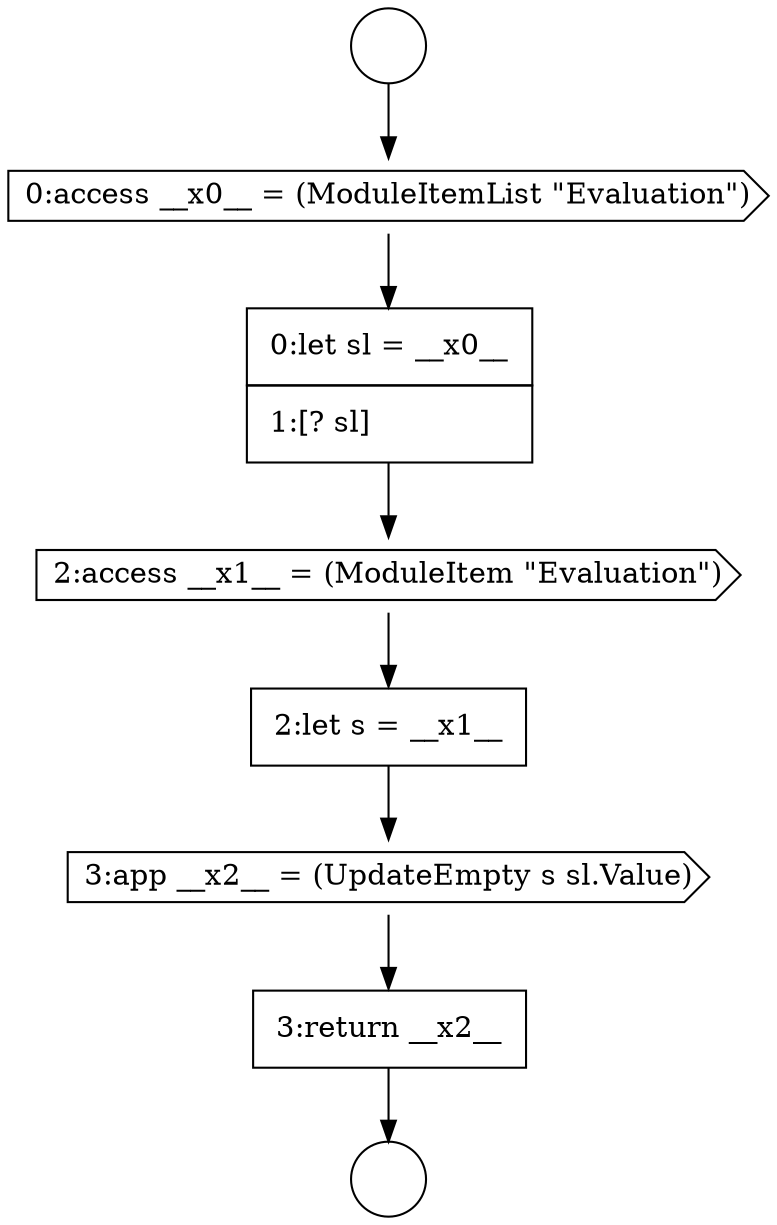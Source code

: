 digraph {
  node9552 [shape=circle label=" " color="black" fillcolor="white" style=filled]
  node9557 [shape=cds, label=<<font color="black">3:app __x2__ = (UpdateEmpty s sl.Value)</font>> color="black" fillcolor="white" style=filled]
  node9556 [shape=none, margin=0, label=<<font color="black">
    <table border="0" cellborder="1" cellspacing="0" cellpadding="10">
      <tr><td align="left">2:let s = __x1__</td></tr>
    </table>
  </font>> color="black" fillcolor="white" style=filled]
  node9554 [shape=none, margin=0, label=<<font color="black">
    <table border="0" cellborder="1" cellspacing="0" cellpadding="10">
      <tr><td align="left">0:let sl = __x0__</td></tr>
      <tr><td align="left">1:[? sl]</td></tr>
    </table>
  </font>> color="black" fillcolor="white" style=filled]
  node9555 [shape=cds, label=<<font color="black">2:access __x1__ = (ModuleItem &quot;Evaluation&quot;)</font>> color="black" fillcolor="white" style=filled]
  node9553 [shape=cds, label=<<font color="black">0:access __x0__ = (ModuleItemList &quot;Evaluation&quot;)</font>> color="black" fillcolor="white" style=filled]
  node9551 [shape=circle label=" " color="black" fillcolor="white" style=filled]
  node9558 [shape=none, margin=0, label=<<font color="black">
    <table border="0" cellborder="1" cellspacing="0" cellpadding="10">
      <tr><td align="left">3:return __x2__</td></tr>
    </table>
  </font>> color="black" fillcolor="white" style=filled]
  node9557 -> node9558 [ color="black"]
  node9555 -> node9556 [ color="black"]
  node9558 -> node9552 [ color="black"]
  node9553 -> node9554 [ color="black"]
  node9556 -> node9557 [ color="black"]
  node9554 -> node9555 [ color="black"]
  node9551 -> node9553 [ color="black"]
}
